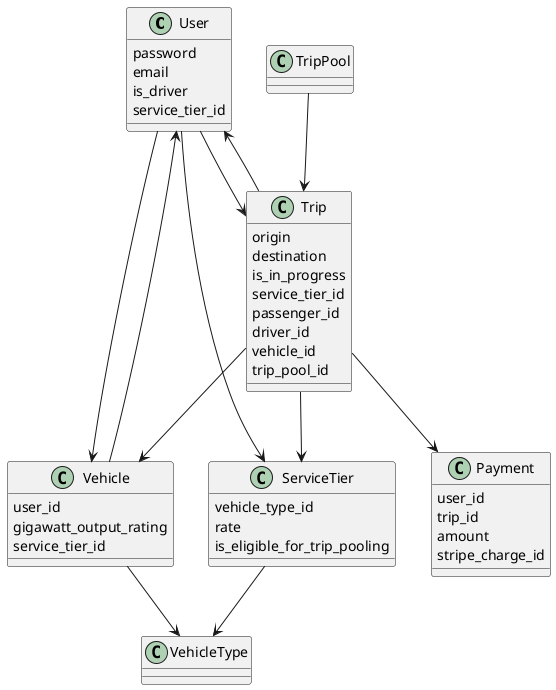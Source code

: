 @startuml
skinparam shadowing false

class User {
  password
  email
  is_driver
  service_tier_id
}

class Trip {
  origin
  destination
  is_in_progress
  service_tier_id
  passenger_id
  driver_id
  vehicle_id
  trip_pool_id
}

class Vehicle {
  user_id
  gigawatt_output_rating
  service_tier_id
}

class Payment {
  user_id
  trip_id
  amount
  stripe_charge_id
}

class ServiceTier {
  vehicle_type_id
  rate
  is_eligible_for_trip_pooling
}

class VehicleType {
}

class TripPool {
}

User --> Trip
Trip --> User
Trip --> Payment
Trip --> ServiceTier
Trip --> Vehicle
ServiceTier --> VehicleType
Vehicle --> VehicleType
Vehicle --> User
User --> ServiceTier
TripPool --> Trip
User --> Vehicle


@enduml
